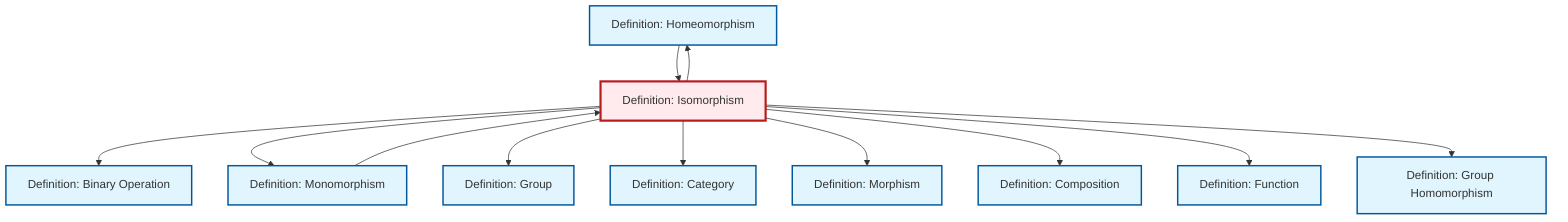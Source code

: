 graph TD
    classDef definition fill:#e1f5fe,stroke:#01579b,stroke-width:2px
    classDef theorem fill:#f3e5f5,stroke:#4a148c,stroke-width:2px
    classDef axiom fill:#fff3e0,stroke:#e65100,stroke-width:2px
    classDef example fill:#e8f5e9,stroke:#1b5e20,stroke-width:2px
    classDef current fill:#ffebee,stroke:#b71c1c,stroke-width:3px
    def-homeomorphism["Definition: Homeomorphism"]:::definition
    def-binary-operation["Definition: Binary Operation"]:::definition
    def-morphism["Definition: Morphism"]:::definition
    def-isomorphism["Definition: Isomorphism"]:::definition
    def-function["Definition: Function"]:::definition
    def-composition["Definition: Composition"]:::definition
    def-homomorphism["Definition: Group Homomorphism"]:::definition
    def-group["Definition: Group"]:::definition
    def-category["Definition: Category"]:::definition
    def-monomorphism["Definition: Monomorphism"]:::definition
    def-isomorphism --> def-binary-operation
    def-isomorphism --> def-monomorphism
    def-isomorphism --> def-group
    def-isomorphism --> def-category
    def-homeomorphism --> def-isomorphism
    def-isomorphism --> def-morphism
    def-monomorphism --> def-isomorphism
    def-isomorphism --> def-composition
    def-isomorphism --> def-function
    def-isomorphism --> def-homeomorphism
    def-isomorphism --> def-homomorphism
    class def-isomorphism current